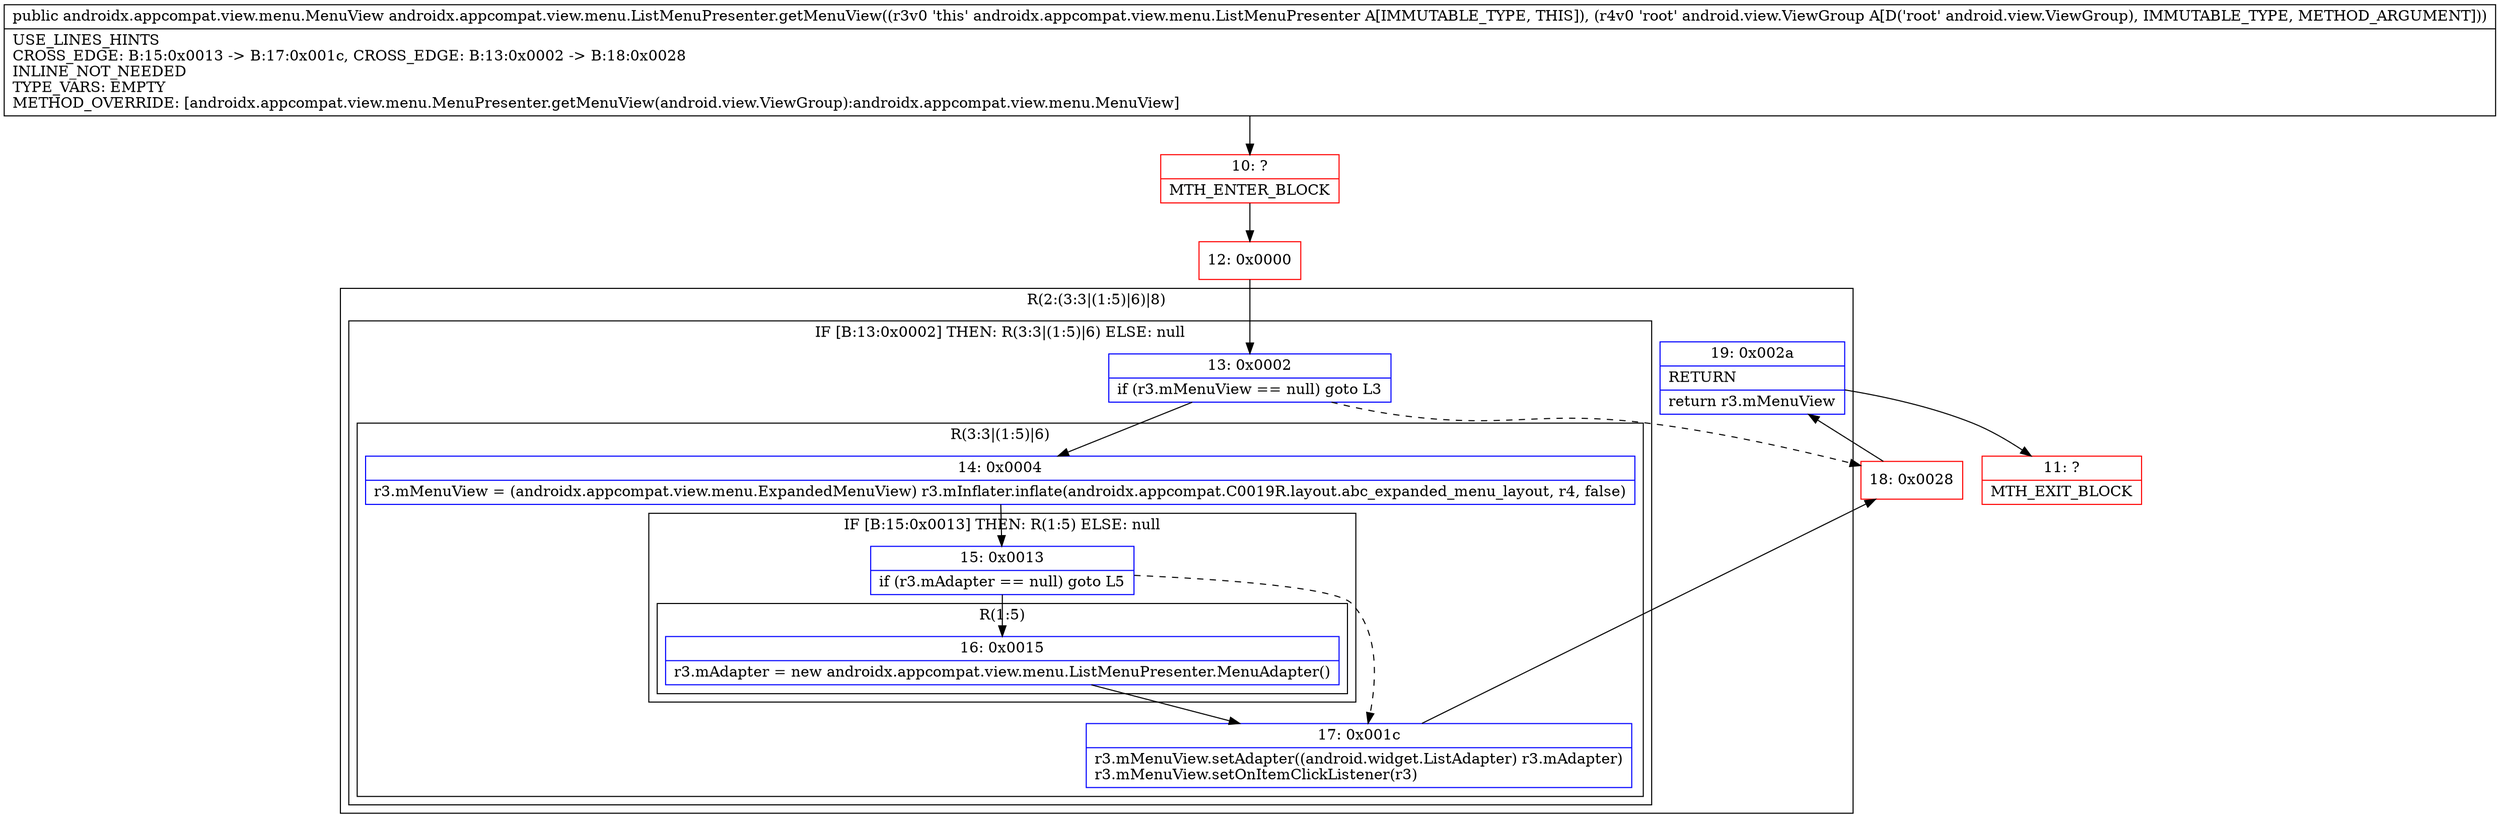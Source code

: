 digraph "CFG forandroidx.appcompat.view.menu.ListMenuPresenter.getMenuView(Landroid\/view\/ViewGroup;)Landroidx\/appcompat\/view\/menu\/MenuView;" {
subgraph cluster_Region_530348999 {
label = "R(2:(3:3|(1:5)|6)|8)";
node [shape=record,color=blue];
subgraph cluster_IfRegion_628160145 {
label = "IF [B:13:0x0002] THEN: R(3:3|(1:5)|6) ELSE: null";
node [shape=record,color=blue];
Node_13 [shape=record,label="{13\:\ 0x0002|if (r3.mMenuView == null) goto L3\l}"];
subgraph cluster_Region_313022902 {
label = "R(3:3|(1:5)|6)";
node [shape=record,color=blue];
Node_14 [shape=record,label="{14\:\ 0x0004|r3.mMenuView = (androidx.appcompat.view.menu.ExpandedMenuView) r3.mInflater.inflate(androidx.appcompat.C0019R.layout.abc_expanded_menu_layout, r4, false)\l}"];
subgraph cluster_IfRegion_461108457 {
label = "IF [B:15:0x0013] THEN: R(1:5) ELSE: null";
node [shape=record,color=blue];
Node_15 [shape=record,label="{15\:\ 0x0013|if (r3.mAdapter == null) goto L5\l}"];
subgraph cluster_Region_1732634114 {
label = "R(1:5)";
node [shape=record,color=blue];
Node_16 [shape=record,label="{16\:\ 0x0015|r3.mAdapter = new androidx.appcompat.view.menu.ListMenuPresenter.MenuAdapter()\l}"];
}
}
Node_17 [shape=record,label="{17\:\ 0x001c|r3.mMenuView.setAdapter((android.widget.ListAdapter) r3.mAdapter)\lr3.mMenuView.setOnItemClickListener(r3)\l}"];
}
}
Node_19 [shape=record,label="{19\:\ 0x002a|RETURN\l|return r3.mMenuView\l}"];
}
Node_10 [shape=record,color=red,label="{10\:\ ?|MTH_ENTER_BLOCK\l}"];
Node_12 [shape=record,color=red,label="{12\:\ 0x0000}"];
Node_18 [shape=record,color=red,label="{18\:\ 0x0028}"];
Node_11 [shape=record,color=red,label="{11\:\ ?|MTH_EXIT_BLOCK\l}"];
MethodNode[shape=record,label="{public androidx.appcompat.view.menu.MenuView androidx.appcompat.view.menu.ListMenuPresenter.getMenuView((r3v0 'this' androidx.appcompat.view.menu.ListMenuPresenter A[IMMUTABLE_TYPE, THIS]), (r4v0 'root' android.view.ViewGroup A[D('root' android.view.ViewGroup), IMMUTABLE_TYPE, METHOD_ARGUMENT]))  | USE_LINES_HINTS\lCROSS_EDGE: B:15:0x0013 \-\> B:17:0x001c, CROSS_EDGE: B:13:0x0002 \-\> B:18:0x0028\lINLINE_NOT_NEEDED\lTYPE_VARS: EMPTY\lMETHOD_OVERRIDE: [androidx.appcompat.view.menu.MenuPresenter.getMenuView(android.view.ViewGroup):androidx.appcompat.view.menu.MenuView]\l}"];
MethodNode -> Node_10;Node_13 -> Node_14;
Node_13 -> Node_18[style=dashed];
Node_14 -> Node_15;
Node_15 -> Node_16;
Node_15 -> Node_17[style=dashed];
Node_16 -> Node_17;
Node_17 -> Node_18;
Node_19 -> Node_11;
Node_10 -> Node_12;
Node_12 -> Node_13;
Node_18 -> Node_19;
}

